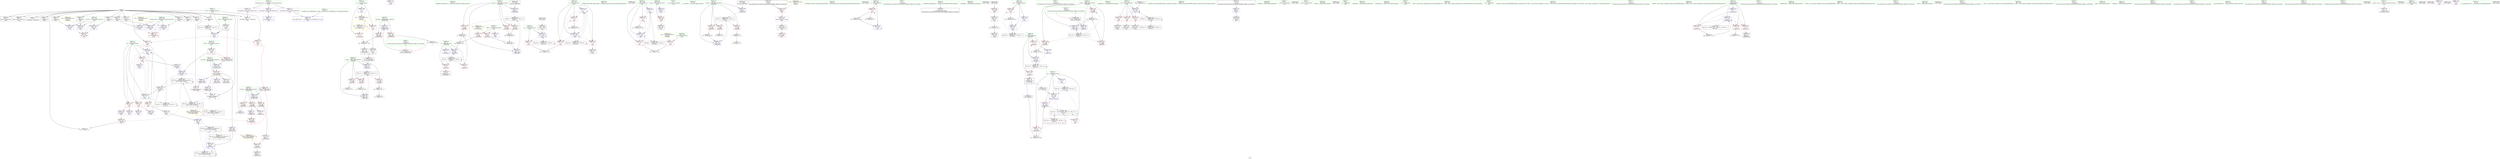 digraph "SVFG" {
	label="SVFG";

	Node0x563838a73880 [shape=record,color=grey,label="{NodeID: 0\nNullPtr}"];
	Node0x563838a73880 -> Node0x563838aa4780[style=solid];
	Node0x563838a73880 -> Node0x563838aa4880[style=solid];
	Node0x563838a73880 -> Node0x563838aa4950[style=solid];
	Node0x563838a73880 -> Node0x563838aa4a20[style=solid];
	Node0x563838a73880 -> Node0x563838aa4af0[style=solid];
	Node0x563838a73880 -> Node0x563838aa4bc0[style=solid];
	Node0x563838a73880 -> Node0x563838aa4c90[style=solid];
	Node0x563838a73880 -> Node0x563838aa4d60[style=solid];
	Node0x563838a73880 -> Node0x563838aa4e30[style=solid];
	Node0x563838a73880 -> Node0x563838aa4f00[style=solid];
	Node0x563838a73880 -> Node0x563838aa4fd0[style=solid];
	Node0x563838a73880 -> Node0x563838aa50a0[style=solid];
	Node0x563838a73880 -> Node0x563838aa5980[style=solid];
	Node0x563838a73880 -> Node0x563838aa5e80[style=solid];
	Node0x563838a73880 -> Node0x563838aaeed0[style=solid];
	Node0x563838a73880 -> Node0x563838aaefa0[style=solid];
	Node0x563838a73880 -> Node0x563838ab6500[style=solid];
	Node0x563838a73880 -> Node0x563838ab6980[style=solid];
	Node0x563838aa5b80 [shape=record,color=blue,label="{NodeID: 194\n17\<--18\nn\<--\nGlob }"];
	Node0x563838aa5b80 -> Node0x563838ad9750[style=dashed];
	Node0x563838aa2b00 [shape=record,color=purple,label="{NodeID: 111\n382\<--28\n\<--.str.2\nmain\n}"];
	Node0x563838aa0e90 [shape=record,color=green,label="{NodeID: 28\n39\<--40\n_ZNSt8ios_base4InitC1Ev\<--_ZNSt8ios_base4InitC1Ev_field_insensitive\n}"];
	Node0x563838aad070 [shape=record,color=black,label="{NodeID: 388\nMR_4V_3 = PHI(MR_4V_4, MR_4V_2, )\npts\{63 \}\n}"];
	Node0x563838aad070 -> Node0x563838aa8e90[style=dashed];
	Node0x563838aad070 -> Node0x563838aa8f60[style=dashed];
	Node0x563838aad070 -> Node0x563838aa9030[style=dashed];
	Node0x563838aad070 -> Node0x563838aa62c0[style=dashed];
	Node0x563838aae1d0 [shape=record,color=blue,label="{NodeID: 222\n211\<--287\nm\<--conv14\nmain\n}"];
	Node0x563838aae1d0 -> Node0x563838aaaa30[style=dashed];
	Node0x563838aae1d0 -> Node0x563838aae1d0[style=dashed];
	Node0x563838aae1d0 -> Node0x563838aca4b0[style=dashed];
	Node0x563838aa8cf0 [shape=record,color=red,label="{NodeID: 139\n268\<--17\n\<--n\nmain\n}"];
	Node0x563838aa8cf0 -> Node0x563838aa2070[style=solid];
	Node0x563838aa3570 [shape=record,color=green,label="{NodeID: 56\n222\<--223\n_ZNSt8ios_base15sync_with_stdioEb\<--_ZNSt8ios_base15sync_with_stdioEb_field_insensitive\n}"];
	Node0x563838af6a60 [shape=record,color=black,label="{NodeID: 499\n251 = PHI()\n}"];
	Node0x563838ad9c90 [shape=record,color=yellow,style=double,label="{NodeID: 416\n46V_1 = ENCHI(MR_46V_0)\npts\{206 \}\nFun[main]}"];
	Node0x563838ad9c90 -> Node0x563838aaa7c0[style=dashed];
	Node0x563838ab5f00 [shape=record,color=grey,label="{NodeID: 333\n295 = cmp(293, 294, )\n}"];
	Node0x563838aaa3b0 [shape=record,color=red,label="{NodeID: 167\n385\<--195\n\<--retval\nmain\n}"];
	Node0x563838aaa3b0 -> Node0x563838aa27c0[style=solid];
	Node0x563838aa4f00 [shape=record,color=black,label="{NodeID: 84\n346\<--3\n\<--dummyVal\nmain\n}"];
	Node0x563838aa4f00 -> Node0x563838aae9f0[style=solid];
	Node0x563838a9ff20 [shape=record,color=green,label="{NodeID: 1\n7\<--1\n__dso_handle\<--dummyObj\nGlob }"];
	Node0x563838aa5c80 [shape=record,color=blue,label="{NodeID: 195\n449\<--31\nllvm.global_ctors_0\<--\nGlob }"];
	Node0x563838aa2bd0 [shape=record,color=purple,label="{NodeID: 112\n449\<--30\nllvm.global_ctors_0\<--llvm.global_ctors\nGlob }"];
	Node0x563838aa2bd0 -> Node0x563838aa5c80[style=solid];
	Node0x563838aa0f60 [shape=record,color=green,label="{NodeID: 29\n45\<--46\n__cxa_atexit\<--__cxa_atexit_field_insensitive\n}"];
	Node0x563838aad570 [shape=record,color=black,label="{NodeID: 389\nMR_6V_3 = PHI(MR_6V_4, MR_6V_2, )\npts\{65 \}\n}"];
	Node0x563838aad570 -> Node0x563838aa9100[style=dashed];
	Node0x563838aad570 -> Node0x563838aa91d0[style=dashed];
	Node0x563838aad570 -> Node0x563838aa92a0[style=dashed];
	Node0x563838aad570 -> Node0x563838aa6390[style=dashed];
	Node0x563838aae2a0 [shape=record,color=blue,label="{NodeID: 223\n213\<--289\nitr\<--\nmain\n}"];
	Node0x563838aae2a0 -> Node0x563838aaab00[style=dashed];
	Node0x563838aae2a0 -> Node0x563838aaabd0[style=dashed];
	Node0x563838aae2a0 -> Node0x563838aaaca0[style=dashed];
	Node0x563838aae2a0 -> Node0x563838aaad70[style=dashed];
	Node0x563838aae2a0 -> Node0x563838aae2a0[style=dashed];
	Node0x563838aae2a0 -> Node0x563838aaeac0[style=dashed];
	Node0x563838aae2a0 -> Node0x563838aca9b0[style=dashed];
	Node0x563838aa8dc0 [shape=record,color=red,label="{NodeID: 140\n224\<--22\nvtable\<--\nmain\n}"];
	Node0x563838aa8dc0 -> Node0x563838aa7be0[style=solid];
	Node0x563838aa3640 [shape=record,color=green,label="{NodeID: 57\n231\<--232\n_ZNSt9basic_iosIcSt11char_traitsIcEE3tieEPSo\<--_ZNSt9basic_iosIcSt11char_traitsIcEE3tieEPSo_field_insensitive\n}"];
	Node0x563838af6b30 [shape=record,color=black,label="{NodeID: 500\n255 = PHI()\n}"];
	Node0x563838ab6080 [shape=record,color=grey,label="{NodeID: 334\n276 = cmp(274, 275, )\n}"];
	Node0x563838aaa480 [shape=record,color=red,label="{NodeID: 168\n238\<--197\n\<--t\nmain\n}"];
	Node0x563838aaa480 -> Node0x563838ab5300[style=solid];
	Node0x563838aaa480 -> Node0x563838ab6380[style=solid];
	Node0x563838aa4fd0 [shape=record,color=black,label="{NodeID: 85\n389\<--3\nlpad.val\<--dummyVal\nmain\n}"];
	Node0x563838a8c190 [shape=record,color=green,label="{NodeID: 2\n9\<--1\n\<--dummyObj\nCan only get source location for instruction, argument, global var or function.}"];
	Node0x563838ac8bb0 [shape=record,color=black,label="{NodeID: 362\nMR_32V_2 = PHI(MR_32V_3, MR_32V_1, )\npts\{13 \}\n}"];
	Node0x563838ac8bb0 -> Node0x563838aadf60[style=dashed];
	Node0x563838aa5d80 [shape=record,color=blue,label="{NodeID: 196\n450\<--32\nllvm.global_ctors_1\<--_GLOBAL__sub_I_MathManiac_0_0.cpp\nGlob }"];
	Node0x563838aa2cd0 [shape=record,color=purple,label="{NodeID: 113\n450\<--30\nllvm.global_ctors_1\<--llvm.global_ctors\nGlob }"];
	Node0x563838aa2cd0 -> Node0x563838aa5d80[style=solid];
	Node0x563838aa1030 [shape=record,color=green,label="{NodeID: 30\n44\<--50\n_ZNSt8ios_base4InitD1Ev\<--_ZNSt8ios_base4InitD1Ev_field_insensitive\n}"];
	Node0x563838aa1030 -> Node0x563838aa5370[style=solid];
	Node0x563838aad660 [shape=record,color=black,label="{NodeID: 390\nMR_8V_3 = PHI(MR_8V_5, MR_8V_2, )\npts\{67 \}\n}"];
	Node0x563838aad660 -> Node0x563838aa9370[style=dashed];
	Node0x563838aad660 -> Node0x563838aa9440[style=dashed];
	Node0x563838aad660 -> Node0x563838aa61f0[style=dashed];
	Node0x563838aad660 -> Node0x563838aad660[style=dashed];
	Node0x563838aae370 [shape=record,color=blue,label="{NodeID: 224\n215\<--18\nj\<--\nmain\n}"];
	Node0x563838aae370 -> Node0x563838aaae40[style=dashed];
	Node0x563838aae370 -> Node0x563838aaaf10[style=dashed];
	Node0x563838aae370 -> Node0x563838aaafe0[style=dashed];
	Node0x563838aae370 -> Node0x563838aae370[style=dashed];
	Node0x563838aae370 -> Node0x563838aaeb90[style=dashed];
	Node0x563838aae370 -> Node0x563838acaeb0[style=dashed];
	Node0x563838aa8e90 [shape=record,color=red,label="{NodeID: 141\n81\<--62\n\<--x.addr\n_Z4powMxx\n}"];
	Node0x563838aa8e90 -> Node0x563838ab5900[style=solid];
	Node0x563838aa3710 [shape=record,color=green,label="{NodeID: 58\n234\<--235\n_ZNSirsERi\<--_ZNSirsERi_field_insensitive\n}"];
	Node0x563838af6c00 [shape=record,color=black,label="{NodeID: 501\n281 = PHI()\n}"];
	Node0x563838ab6200 [shape=record,color=grey,label="{NodeID: 335\n304 = cmp(303, 305, )\n}"];
	Node0x563838ab6200 -> Node0x563838aa23b0[style=solid];
	Node0x563838aaa550 [shape=record,color=red,label="{NodeID: 169\n248\<--199\n\<--cas\nmain\n}"];
	Node0x563838aaa550 -> Node0x563838ab5780[style=solid];
	Node0x563838aa50a0 [shape=record,color=black,label="{NodeID: 86\n390\<--3\nlpad.val40\<--dummyVal\nmain\n}"];
	Node0x563838a73910 [shape=record,color=green,label="{NodeID: 3\n15\<--1\n\<--dummyObj\nCan only get source location for instruction, argument, global var or function.}"];
	Node0x563838ac90b0 [shape=record,color=black,label="{NodeID: 363\nMR_16V_2 = PHI(MR_16V_4, MR_16V_1, )\npts\{16 \}\n}"];
	Node0x563838ac90b0 -> Node0x563838aae030[style=dashed];
	Node0x563838aa5e80 [shape=record,color=blue, style = dotted,label="{NodeID: 197\n451\<--3\nllvm.global_ctors_2\<--dummyVal\nGlob }"];
	Node0x563838aa2dd0 [shape=record,color=purple,label="{NodeID: 114\n451\<--30\nllvm.global_ctors_2\<--llvm.global_ctors\nGlob }"];
	Node0x563838aa2dd0 -> Node0x563838aa5e80[style=solid];
	Node0x563838aa1100 [shape=record,color=green,label="{NodeID: 31\n57\<--58\n_Z4powMxx\<--_Z4powMxx_field_insensitive\n}"];
	Node0x563838aae440 [shape=record,color=blue,label="{NodeID: 225\n217\<--307\nbit\<--cond\nmain\n}"];
	Node0x563838aae440 -> Node0x563838aab0b0[style=dashed];
	Node0x563838aae440 -> Node0x563838aab180[style=dashed];
	Node0x563838aae440 -> Node0x563838aab250[style=dashed];
	Node0x563838aae440 -> Node0x563838aae440[style=dashed];
	Node0x563838aae440 -> Node0x563838aac110[style=dashed];
	Node0x563838aa8f60 [shape=record,color=red,label="{NodeID: 142\n88\<--62\n\<--x.addr\n_Z4powMxx\n}"];
	Node0x563838aa8f60 -> Node0x563838ab4580[style=solid];
	Node0x563838aa3810 [shape=record,color=green,label="{NodeID: 59\n246\<--247\n_ZStlsISt11char_traitsIcEERSt13basic_ostreamIcT_ES5_PKc\<--_ZStlsISt11char_traitsIcEERSt13basic_ostreamIcT_ES5_PKc_field_insensitive\n}"];
	Node0x563838af6cd0 [shape=record,color=black,label="{NodeID: 502\n284 = PHI()\n}"];
	Node0x563838af6cd0 -> Node0x563838aa2140[style=solid];
	Node0x563838ab6380 [shape=record,color=grey,label="{NodeID: 336\n242 = cmp(238, 18, )\n}"];
	Node0x563838aaa620 [shape=record,color=red,label="{NodeID: 170\n387\<--201\nexn\<--exn.slot\nmain\n}"];
	Node0x563838aa5170 [shape=record,color=black,label="{NodeID: 87\n21\<--20\n\<--_ZSt3cin\nCan only get source location for instruction, argument, global var or function.}"];
	Node0x563838aa5170 -> Node0x563838aa8670[style=solid];
	Node0x563838a8b740 [shape=record,color=green,label="{NodeID: 4\n18\<--1\n\<--dummyObj\nCan only get source location for instruction, argument, global var or function.|{<s0>26}}"];
	Node0x563838a8b740:s0 -> Node0x563838af73d0[style=solid,color=red];
	Node0x563838aa5f80 [shape=record,color=blue,label="{NodeID: 198\n62\<--60\nx.addr\<--x\n_Z4powMxx\n}"];
	Node0x563838aa5f80 -> Node0x563838aad070[style=dashed];
	Node0x563838aa7970 [shape=record,color=purple,label="{NodeID: 115\n157\<--156\nispre\<--\n_Z3dfsP4Triei\n}"];
	Node0x563838aa7970 -> Node0x563838aaa210[style=solid];
	Node0x563838aa11d0 [shape=record,color=green,label="{NodeID: 32\n62\<--63\nx.addr\<--x.addr_field_insensitive\n_Z4powMxx\n}"];
	Node0x563838aa11d0 -> Node0x563838aa8e90[style=solid];
	Node0x563838aa11d0 -> Node0x563838aa8f60[style=solid];
	Node0x563838aa11d0 -> Node0x563838aa9030[style=solid];
	Node0x563838aa11d0 -> Node0x563838aa5f80[style=solid];
	Node0x563838aa11d0 -> Node0x563838aa62c0[style=solid];
	Node0x563838aae510 [shape=record,color=blue,label="{NodeID: 226\n325\<--319\narrayidx30\<--\nmain\n}"];
	Node0x563838aae510 -> Node0x563838aab590[style=dashed];
	Node0x563838aae510 -> Node0x563838ace640[style=dashed];
	Node0x563838aa9030 [shape=record,color=red,label="{NodeID: 143\n89\<--62\n\<--x.addr\n_Z4powMxx\n}"];
	Node0x563838aa9030 -> Node0x563838ab4580[style=solid];
	Node0x563838aa3910 [shape=record,color=green,label="{NodeID: 60\n252\<--253\n_ZNSolsEi\<--_ZNSolsEi_field_insensitive\n}"];
	Node0x563838af6e30 [shape=record,color=black,label="{NodeID: 503\n299 = PHI()\n}"];
	Node0x563838af6e30 -> Node0x563838aab3f0[style=solid];
	Node0x563838ab6500 [shape=record,color=grey,label="{NodeID: 337\n315 = cmp(314, 3, )\n}"];
	Node0x563838aaa6f0 [shape=record,color=red,label="{NodeID: 171\n388\<--203\nsel\<--ehselector.slot\nmain\n}"];
	Node0x563838aa5270 [shape=record,color=black,label="{NodeID: 88\n22\<--20\n\<--_ZSt3cin\nCan only get source location for instruction, argument, global var or function.}"];
	Node0x563838aa5270 -> Node0x563838aa8dc0[style=solid];
	Node0x563838a8b860 [shape=record,color=green,label="{NodeID: 5\n20\<--1\n_ZSt3cin\<--dummyObj\nGlob }"];
	Node0x563838ac9ab0 [shape=record,color=black,label="{NodeID: 365\nMR_40V_3 = PHI(MR_40V_4, MR_40V_2, )\npts\{200 \}\n}"];
	Node0x563838ac9ab0 -> Node0x563838aaa550[style=dashed];
	Node0x563838ac9ab0 -> Node0x563838aade90[style=dashed];
	Node0x563838aa6050 [shape=record,color=blue,label="{NodeID: 199\n64\<--61\nn.addr\<--n\n_Z4powMxx\n}"];
	Node0x563838aa6050 -> Node0x563838aad570[style=dashed];
	Node0x563838aa7a40 [shape=record,color=purple,label="{NodeID: 116\n177\<--176\nchd\<--\n_Z3dfsP4Triei\n}"];
	Node0x563838aa12a0 [shape=record,color=green,label="{NodeID: 33\n64\<--65\nn.addr\<--n.addr_field_insensitive\n_Z4powMxx\n}"];
	Node0x563838aa12a0 -> Node0x563838aa9100[style=solid];
	Node0x563838aa12a0 -> Node0x563838aa91d0[style=solid];
	Node0x563838aa12a0 -> Node0x563838aa92a0[style=solid];
	Node0x563838aa12a0 -> Node0x563838aa6050[style=solid];
	Node0x563838aa12a0 -> Node0x563838aa6390[style=solid];
	Node0x563838aae5e0 [shape=record,color=blue,label="{NodeID: 227\n201\<--329\nexn.slot\<--\nmain\n}"];
	Node0x563838aae5e0 -> Node0x563838aaa620[style=dashed];
	Node0x563838aa9100 [shape=record,color=red,label="{NodeID: 144\n73\<--64\n\<--n.addr\n_Z4powMxx\n}"];
	Node0x563838aa9100 -> Node0x563838ab5d80[style=solid];
	Node0x563838aa3a10 [shape=record,color=green,label="{NodeID: 61\n256\<--257\ncall6\<--call6_field_insensitive\nmain\n}"];
	Node0x563838aa3a10 -> Node0x563838aa1fa0[style=solid];
	Node0x563838af6f30 [shape=record,color=black,label="{NodeID: 504\n379 = PHI()\n}"];
	Node0x563838ab6680 [shape=record,color=grey,label="{NodeID: 338\n121 = cmp(120, 15, )\n}"];
	Node0x563838aaa7c0 [shape=record,color=red,label="{NodeID: 172\n275\<--205\n\<--p\nmain\n}"];
	Node0x563838aaa7c0 -> Node0x563838ab6080[style=solid];
	Node0x563838aa5370 [shape=record,color=black,label="{NodeID: 89\n43\<--44\n\<--_ZNSt8ios_base4InitD1Ev\nCan only get source location for instruction, argument, global var or function.}"];
	Node0x563838a73720 [shape=record,color=green,label="{NodeID: 6\n23\<--1\n_ZSt4cout\<--dummyObj\nGlob }"];
	Node0x563838ac9fb0 [shape=record,color=black,label="{NodeID: 366\nMR_48V_2 = PHI(MR_48V_4, MR_48V_1, )\npts\{208 \}\n}"];
	Node0x563838ac9fb0 -> Node0x563838aae100[style=dashed];
	Node0x563838aa6120 [shape=record,color=blue,label="{NodeID: 200\n66\<--71\ny\<--\n_Z4powMxx\n}"];
	Node0x563838aa6120 -> Node0x563838aad660[style=dashed];
	Node0x563838aa7b10 [shape=record,color=purple,label="{NodeID: 117\n180\<--176\narrayidx\<--\n_Z3dfsP4Triei\n}"];
	Node0x563838aa7b10 -> Node0x563838aaa2e0[style=solid];
	Node0x563838aa1370 [shape=record,color=green,label="{NodeID: 34\n66\<--67\ny\<--y_field_insensitive\n_Z4powMxx\n}"];
	Node0x563838aa1370 -> Node0x563838aa9370[style=solid];
	Node0x563838aa1370 -> Node0x563838aa9440[style=solid];
	Node0x563838aa1370 -> Node0x563838aa6120[style=solid];
	Node0x563838aa1370 -> Node0x563838aa61f0[style=solid];
	Node0x563838aae6b0 [shape=record,color=blue,label="{NodeID: 228\n203\<--331\nehselector.slot\<--\nmain\n}"];
	Node0x563838aae6b0 -> Node0x563838aaa6f0[style=dashed];
	Node0x563838aa91d0 [shape=record,color=red,label="{NodeID: 145\n76\<--64\n\<--n.addr\n_Z4powMxx\n}"];
	Node0x563838aa91d0 -> Node0x563838ab4400[style=solid];
	Node0x563838aa3ae0 [shape=record,color=green,label="{NodeID: 62\n259\<--260\n_Znwm\<--_Znwm_field_insensitive\n}"];
	Node0x563838af7030 [shape=record,color=black,label="{NodeID: 505\n383 = PHI()\n}"];
	Node0x563838ab6800 [shape=record,color=grey,label="{NodeID: 339\n117 = cmp(116, 15, )\n}"];
	Node0x563838aaa890 [shape=record,color=red,label="{NodeID: 173\n274\<--207\n\<--i\nmain\n}"];
	Node0x563838aaa890 -> Node0x563838ab6080[style=solid];
	Node0x563838aa5470 [shape=record,color=black,label="{NodeID: 90\n59\<--99\n_Z4powMxx_ret\<--\n_Z4powMxx\n}"];
	Node0x563838a737b0 [shape=record,color=green,label="{NodeID: 7\n24\<--1\n.str\<--dummyObj\nGlob }"];
	Node0x563838aca4b0 [shape=record,color=black,label="{NodeID: 367\nMR_50V_2 = PHI(MR_50V_3, MR_50V_1, )\npts\{212 \}\n}"];
	Node0x563838aca4b0 -> Node0x563838aae1d0[style=dashed];
	Node0x563838aca4b0 -> Node0x563838aca4b0[style=dashed];
	Node0x563838aa61f0 [shape=record,color=blue,label="{NodeID: 201\n66\<--84\ny\<--rem\n_Z4powMxx\n}"];
	Node0x563838aa61f0 -> Node0x563838aad660[style=dashed];
	Node0x563838aa7be0 [shape=record,color=purple,label="{NodeID: 118\n225\<--224\nvbase.offset.ptr\<--vtable\nmain\n}"];
	Node0x563838aa7be0 -> Node0x563838aa5880[style=solid];
	Node0x563838aa1440 [shape=record,color=green,label="{NodeID: 35\n101\<--102\n_Z4powXxx\<--_Z4powXxx_field_insensitive\n}"];
	Node0x5638386d51e0 [shape=record,color=black,label="{NodeID: 312\n307 = PHI(184, 18, )\n}"];
	Node0x5638386d51e0 -> Node0x563838aae440[style=solid];
	Node0x563838aae780 [shape=record,color=blue,label="{NodeID: 229\n201\<--338\nexn.slot\<--\nmain\n}"];
	Node0x563838aae780 -> Node0x563838aaa620[style=dashed];
	Node0x563838aa92a0 [shape=record,color=red,label="{NodeID: 146\n94\<--64\n\<--n.addr\n_Z4powMxx\n}"];
	Node0x563838aa92a0 -> Node0x563838ab4d00[style=solid];
	Node0x563838aa3be0 [shape=record,color=green,label="{NodeID: 63\n263\<--264\n_ZN4TrieC2Ev\<--_ZN4TrieC2Ev_field_insensitive\n}"];
	Node0x563838af7100 [shape=record,color=black,label="{NodeID: 506\n142 = PHI(181, 376, )\n0th arg _Z3dfsP4Triei }"];
	Node0x563838af7100 -> Node0x563838aad810[style=solid];
	Node0x563838ab6980 [shape=record,color=grey,label="{NodeID: 340\n153 = cmp(152, 3, )\n}"];
	Node0x563838aaa960 [shape=record,color=red,label="{NodeID: 174\n370\<--207\n\<--i\nmain\n}"];
	Node0x563838aaa960 -> Node0x563838ab5a80[style=solid];
	Node0x563838aa5540 [shape=record,color=black,label="{NodeID: 91\n103\<--137\n_Z4powXxx_ret\<--\n_Z4powXxx\n|{<s0>3|<s1>15}}"];
	Node0x563838aa5540:s0 -> Node0x563838af62f0[style=solid,color=blue];
	Node0x563838aa5540:s1 -> Node0x563838af67c0[style=solid,color=blue];
	Node0x563838aa0050 [shape=record,color=green,label="{NodeID: 8\n26\<--1\n.str.1\<--dummyObj\nGlob }"];
	Node0x563838aca9b0 [shape=record,color=black,label="{NodeID: 368\nMR_52V_2 = PHI(MR_52V_3, MR_52V_1, )\npts\{214 \}\n}"];
	Node0x563838aca9b0 -> Node0x563838aae2a0[style=dashed];
	Node0x563838aca9b0 -> Node0x563838aca9b0[style=dashed];
	Node0x563838aa62c0 [shape=record,color=blue,label="{NodeID: 202\n62\<--92\nx.addr\<--rem2\n_Z4powMxx\n}"];
	Node0x563838aa62c0 -> Node0x563838aad070[style=dashed];
	Node0x563838aa7cb0 [shape=record,color=purple,label="{NodeID: 119\n310\<--309\nchd\<--\nmain\n}"];
	Node0x563838aa1510 [shape=record,color=green,label="{NodeID: 36\n106\<--107\nx.addr\<--x.addr_field_insensitive\n_Z4powXxx\n}"];
	Node0x563838aa1510 -> Node0x563838aa9510[style=solid];
	Node0x563838aa1510 -> Node0x563838aa95e0[style=solid];
	Node0x563838aa1510 -> Node0x563838aa96b0[style=solid];
	Node0x563838aa1510 -> Node0x563838aa6460[style=solid];
	Node0x563838aa1510 -> Node0x563838aa67a0[style=solid];
	Node0x563838ab4100 [shape=record,color=grey,label="{NodeID: 313\n163 = Binary(161, 162, )\n}"];
	Node0x563838ab4100 -> Node0x563838aa56e0[style=solid];
	Node0x563838aae850 [shape=record,color=blue,label="{NodeID: 230\n203\<--340\nehselector.slot\<--\nmain\n}"];
	Node0x563838aae850 -> Node0x563838aaa6f0[style=dashed];
	Node0x563838aa9370 [shape=record,color=red,label="{NodeID: 147\n80\<--66\n\<--y\n_Z4powMxx\n}"];
	Node0x563838aa9370 -> Node0x563838ab5900[style=solid];
	Node0x563838aa3ce0 [shape=record,color=green,label="{NodeID: 64\n279\<--280\n_ZNSt7__cxx1112basic_stringIcSt11char_traitsIcESaIcEEC1Ev\<--_ZNSt7__cxx1112basic_stringIcSt11char_traitsIcESaIcEEC1Ev_field_insensitive\n}"];
	Node0x563838af73d0 [shape=record,color=black,label="{NodeID: 507\n143 = PHI(183, 18, )\n1st arg _Z3dfsP4Triei }"];
	Node0x563838af73d0 -> Node0x563838aad8e0[style=solid];
	Node0x563838ab6b00 [shape=record,color=grey,label="{NodeID: 341\n78 = cmp(77, 15, )\n}"];
	Node0x563838aaaa30 [shape=record,color=red,label="{NodeID: 175\n294\<--211\n\<--m\nmain\n}"];
	Node0x563838aaaa30 -> Node0x563838ab5f00[style=solid];
	Node0x563838aa5610 [shape=record,color=black,label="{NodeID: 92\n159\<--158\ntobool\<--\n_Z3dfsP4Triei\n}"];
	Node0x563838aa00e0 [shape=record,color=green,label="{NodeID: 9\n28\<--1\n.str.2\<--dummyObj\nGlob }"];
	Node0x563838acaeb0 [shape=record,color=black,label="{NodeID: 369\nMR_54V_2 = PHI(MR_54V_3, MR_54V_1, )\npts\{216 \}\n}"];
	Node0x563838acaeb0 -> Node0x563838aae370[style=dashed];
	Node0x563838acaeb0 -> Node0x563838acaeb0[style=dashed];
	Node0x563838aa6390 [shape=record,color=blue,label="{NodeID: 203\n64\<--95\nn.addr\<--div\n_Z4powMxx\n}"];
	Node0x563838aa6390 -> Node0x563838aad570[style=dashed];
	Node0x563838aa7d80 [shape=record,color=purple,label="{NodeID: 120\n313\<--309\narrayidx\<--\nmain\n}"];
	Node0x563838aa7d80 -> Node0x563838aab4c0[style=solid];
	Node0x563838aa15e0 [shape=record,color=green,label="{NodeID: 37\n108\<--109\nn.addr\<--n.addr_field_insensitive\n_Z4powXxx\n}"];
	Node0x563838aa15e0 -> Node0x563838aa9780[style=solid];
	Node0x563838aa15e0 -> Node0x563838aa9850[style=solid];
	Node0x563838aa15e0 -> Node0x563838aa9920[style=solid];
	Node0x563838aa15e0 -> Node0x563838aa6530[style=solid];
	Node0x563838aa15e0 -> Node0x563838aa6870[style=solid];
	Node0x563838ab4280 [shape=record,color=grey,label="{NodeID: 314\n167 = Binary(166, 165, )\n}"];
	Node0x563838ab4280 -> Node0x563838aad9b0[style=solid];
	Node0x563838aae920 [shape=record,color=blue,label="{NodeID: 231\n201\<--344\nexn.slot\<--\nmain\n}"];
	Node0x563838aae920 -> Node0x563838aaa620[style=dashed];
	Node0x563838aa9440 [shape=record,color=red,label="{NodeID: 148\n99\<--66\n\<--y\n_Z4powMxx\n}"];
	Node0x563838aa9440 -> Node0x563838aa5470[style=solid];
	Node0x563838aa3de0 [shape=record,color=green,label="{NodeID: 65\n282\<--283\n_ZStrsIcSt11char_traitsIcESaIcEERSt13basic_istreamIT_T0_ES7_RNSt7__cxx1112basic_stringIS4_S5_T1_EE\<--_ZStrsIcSt11char_traitsIcESaIcEERSt13basic_istreamIT_T0_ES7_RNSt7__cxx1112basic_stringIS4_S5_T1_EE_field_insensitive\n}"];
	Node0x563838af7550 [shape=record,color=black,label="{NodeID: 508\n104 = PHI(96, 96, )\n0th arg _Z4powXxx }"];
	Node0x563838af7550 -> Node0x563838aa6460[style=solid];
	Node0x563838ada500 [shape=record,color=yellow,style=double,label="{NodeID: 425\n18V_1 = ENCHI(MR_18V_0)\npts\{19 \}\nFun[_Z3dfsP4Triei]|{|<s1>4}}"];
	Node0x563838ada500 -> Node0x563838aa8c20[style=dashed];
	Node0x563838ada500:s1 -> Node0x563838ada500[style=dashed,color=red];
	Node0x563838aaab00 [shape=record,color=red,label="{NodeID: 176\n309\<--213\n\<--itr\nmain\n}"];
	Node0x563838aaab00 -> Node0x563838aa7cb0[style=solid];
	Node0x563838aaab00 -> Node0x563838aa7d80[style=solid];
	Node0x563838aa56e0 [shape=record,color=black,label="{NodeID: 93\n164\<--163\nconv\<--sub\n_Z3dfsP4Triei\n|{<s0>3}}"];
	Node0x563838aa56e0:s0 -> Node0x563838af76d0[style=solid,color=red];
	Node0x563838aa0170 [shape=record,color=green,label="{NodeID: 10\n31\<--1\n\<--dummyObj\nCan only get source location for instruction, argument, global var or function.}"];
	Node0x563838acb3b0 [shape=record,color=black,label="{NodeID: 370\nMR_56V_2 = PHI(MR_56V_3, MR_56V_1, )\npts\{218 \}\n}"];
	Node0x563838acb3b0 -> Node0x563838aac110[style=dashed];
	Node0x563838aa6460 [shape=record,color=blue,label="{NodeID: 204\n106\<--104\nx.addr\<--x\n_Z4powXxx\n}"];
	Node0x563838aa6460 -> Node0x563838accd10[style=dashed];
	Node0x563838aa7e50 [shape=record,color=purple,label="{NodeID: 121\n322\<--321\nchd28\<--\nmain\n}"];
	Node0x563838aa16b0 [shape=record,color=green,label="{NodeID: 38\n110\<--111\ny\<--y_field_insensitive\n_Z4powXxx\n}"];
	Node0x563838aa16b0 -> Node0x563838aa99f0[style=solid];
	Node0x563838aa16b0 -> Node0x563838aa9ac0[style=solid];
	Node0x563838aa16b0 -> Node0x563838aa6600[style=solid];
	Node0x563838aa16b0 -> Node0x563838aa66d0[style=solid];
	Node0x563838ab4400 [shape=record,color=grey,label="{NodeID: 315\n77 = Binary(76, 71, )\n}"];
	Node0x563838ab4400 -> Node0x563838ab6b00[style=solid];
	Node0x563838aae9f0 [shape=record,color=blue,label="{NodeID: 232\n203\<--346\nehselector.slot\<--\nmain\n}"];
	Node0x563838aae9f0 -> Node0x563838aaa6f0[style=dashed];
	Node0x563838aa9510 [shape=record,color=red,label="{NodeID: 149\n123\<--106\n\<--x.addr\n_Z4powXxx\n}"];
	Node0x563838aa9510 -> Node0x563838ab5480[style=solid];
	Node0x563838aa3ee0 [shape=record,color=green,label="{NodeID: 66\n285\<--286\n_ZNKSt7__cxx1112basic_stringIcSt11char_traitsIcESaIcEE4sizeEv\<--_ZNKSt7__cxx1112basic_stringIcSt11char_traitsIcESaIcEE4sizeEv_field_insensitive\n}"];
	Node0x563838af76d0 [shape=record,color=black,label="{NodeID: 509\n105 = PHI(164, 269, )\n1st arg _Z4powXxx }"];
	Node0x563838af76d0 -> Node0x563838aa6530[style=solid];
	Node0x563838aaabd0 [shape=record,color=red,label="{NodeID: 177\n321\<--213\n\<--itr\nmain\n}"];
	Node0x563838aaabd0 -> Node0x563838aa7e50[style=solid];
	Node0x563838aaabd0 -> Node0x563838aa7f20[style=solid];
	Node0x563838aa57b0 [shape=record,color=black,label="{NodeID: 94\n179\<--178\nidxprom\<--\n_Z3dfsP4Triei\n}"];
	Node0x563838aa0200 [shape=record,color=green,label="{NodeID: 11\n71\<--1\n\<--dummyObj\nCan only get source location for instruction, argument, global var or function.}"];
	Node0x563838acb8b0 [shape=record,color=black,label="{NodeID: 371\nMR_26V_2 = PHI(MR_26V_4, MR_26V_1, )\npts\{2570000 3180000 \}\n|{<s0>12}}"];
	Node0x563838acb8b0:s0 -> Node0x563838aaf070[style=dashed,color=red];
	Node0x563838aa6530 [shape=record,color=blue,label="{NodeID: 205\n108\<--105\nn.addr\<--n\n_Z4powXxx\n}"];
	Node0x563838aa6530 -> Node0x563838acc310[style=dashed];
	Node0x563838aa7f20 [shape=record,color=purple,label="{NodeID: 122\n325\<--321\narrayidx30\<--\nmain\n}"];
	Node0x563838aa7f20 -> Node0x563838aae510[style=solid];
	Node0x563838aa1780 [shape=record,color=green,label="{NodeID: 39\n139\<--140\n_Z3dfsP4Triei\<--_Z3dfsP4Triei_field_insensitive\n}"];
	Node0x563838ab4580 [shape=record,color=grey,label="{NodeID: 316\n90 = Binary(88, 89, )\n}"];
	Node0x563838ab4580 -> Node0x563838ab4b80[style=solid];
	Node0x563838aaeac0 [shape=record,color=blue,label="{NodeID: 233\n213\<--355\nitr\<--\nmain\n}"];
	Node0x563838aaeac0 -> Node0x563838aaab00[style=dashed];
	Node0x563838aaeac0 -> Node0x563838aaabd0[style=dashed];
	Node0x563838aaeac0 -> Node0x563838aaaca0[style=dashed];
	Node0x563838aaeac0 -> Node0x563838aaad70[style=dashed];
	Node0x563838aaeac0 -> Node0x563838aae2a0[style=dashed];
	Node0x563838aaeac0 -> Node0x563838aaeac0[style=dashed];
	Node0x563838aaeac0 -> Node0x563838aca9b0[style=dashed];
	Node0x563838aa95e0 [shape=record,color=red,label="{NodeID: 150\n129\<--106\n\<--x.addr\n_Z4powXxx\n}"];
	Node0x563838aa95e0 -> Node0x563838ab4a00[style=solid];
	Node0x563838aa3fe0 [shape=record,color=green,label="{NodeID: 67\n300\<--301\n_ZNSt7__cxx1112basic_stringIcSt11char_traitsIcESaIcEEixEm\<--_ZNSt7__cxx1112basic_stringIcSt11char_traitsIcESaIcEEixEm_field_insensitive\n}"];
	Node0x563838af7850 [shape=record,color=black,label="{NodeID: 510\n60 = PHI()\n0th arg _Z4powMxx }"];
	Node0x563838af7850 -> Node0x563838aa5f80[style=solid];
	Node0x563838aaaca0 [shape=record,color=red,label="{NodeID: 178\n350\<--213\n\<--itr\nmain\n}"];
	Node0x563838aaaca0 -> Node0x563838aa7ff0[style=solid];
	Node0x563838aaaca0 -> Node0x563838aa80c0[style=solid];
	Node0x563838aa5880 [shape=record,color=black,label="{NodeID: 95\n226\<--225\n\<--vbase.offset.ptr\nmain\n}"];
	Node0x563838aa5880 -> Node0x563838aab320[style=solid];
	Node0x563838aa0290 [shape=record,color=green,label="{NodeID: 12\n96\<--1\n\<--dummyObj\nCan only get source location for instruction, argument, global var or function.|{<s0>3|<s1>15}}"];
	Node0x563838aa0290:s0 -> Node0x563838af7550[style=solid,color=red];
	Node0x563838aa0290:s1 -> Node0x563838af7550[style=solid,color=red];
	Node0x563838acbde0 [shape=record,color=black,label="{NodeID: 372\nMR_28V_2 = PHI(MR_28V_4, MR_28V_1, )\npts\{2570001 3180001 \}\n|{<s0>12}}"];
	Node0x563838acbde0:s0 -> Node0x563838aaeed0[style=dashed,color=red];
	Node0x563838aa6600 [shape=record,color=blue,label="{NodeID: 206\n110\<--71\ny\<--\n_Z4powXxx\n}"];
	Node0x563838aa6600 -> Node0x563838acc810[style=dashed];
	Node0x563838aa7ff0 [shape=record,color=purple,label="{NodeID: 123\n351\<--350\nchd31\<--\nmain\n}"];
	Node0x563838aa1850 [shape=record,color=green,label="{NodeID: 40\n144\<--145\nnd.addr\<--nd.addr_field_insensitive\n_Z3dfsP4Triei\n}"];
	Node0x563838aa1850 -> Node0x563838aa9b90[style=solid];
	Node0x563838aa1850 -> Node0x563838aa9c60[style=solid];
	Node0x563838aa1850 -> Node0x563838aa9d30[style=solid];
	Node0x563838aa1850 -> Node0x563838aad810[style=solid];
	Node0x563838ab4700 [shape=record,color=grey,label="{NodeID: 317\n188 = Binary(187, 184, )\n}"];
	Node0x563838ab4700 -> Node0x563838aadb50[style=solid];
	Node0x563838aaeb90 [shape=record,color=blue,label="{NodeID: 234\n215\<--359\nj\<--inc34\nmain\n}"];
	Node0x563838aaeb90 -> Node0x563838aaae40[style=dashed];
	Node0x563838aaeb90 -> Node0x563838aaaf10[style=dashed];
	Node0x563838aaeb90 -> Node0x563838aaafe0[style=dashed];
	Node0x563838aaeb90 -> Node0x563838aae370[style=dashed];
	Node0x563838aaeb90 -> Node0x563838aaeb90[style=dashed];
	Node0x563838aaeb90 -> Node0x563838acaeb0[style=dashed];
	Node0x563838aa96b0 [shape=record,color=red,label="{NodeID: 151\n130\<--106\n\<--x.addr\n_Z4powXxx\n}"];
	Node0x563838aa96b0 -> Node0x563838ab4a00[style=solid];
	Node0x563838aa40e0 [shape=record,color=green,label="{NodeID: 68\n317\<--318\ncall25\<--call25_field_insensitive\nmain\n}"];
	Node0x563838aa40e0 -> Node0x563838aa2550[style=solid];
	Node0x563838af7920 [shape=record,color=black,label="{NodeID: 511\n61 = PHI()\n1st arg _Z4powMxx }"];
	Node0x563838af7920 -> Node0x563838aa6050[style=solid];
	Node0x563838aaad70 [shape=record,color=red,label="{NodeID: 179\n362\<--213\n\<--itr\nmain\n}"];
	Node0x563838aaad70 -> Node0x563838aa8190[style=solid];
	Node0x563838aa1ed0 [shape=record,color=black,label="{NodeID: 96\n229\<--228\n\<--add.ptr\nmain\n}"];
	Node0x563838aa0320 [shape=record,color=green,label="{NodeID: 13\n174\<--1\n\<--dummyObj\nCan only get source location for instruction, argument, global var or function.}"];
	Node0x563838acc310 [shape=record,color=black,label="{NodeID: 373\nMR_12V_3 = PHI(MR_12V_4, MR_12V_2, )\npts\{109 \}\n}"];
	Node0x563838acc310 -> Node0x563838aa9780[style=dashed];
	Node0x563838acc310 -> Node0x563838aa9850[style=dashed];
	Node0x563838acc310 -> Node0x563838aa9920[style=dashed];
	Node0x563838acc310 -> Node0x563838aa6870[style=dashed];
	Node0x563838aa66d0 [shape=record,color=blue,label="{NodeID: 207\n110\<--125\ny\<--mul\n_Z4powXxx\n}"];
	Node0x563838aa66d0 -> Node0x563838acc810[style=dashed];
	Node0x563838aa80c0 [shape=record,color=purple,label="{NodeID: 124\n354\<--350\narrayidx33\<--\nmain\n}"];
	Node0x563838aa80c0 -> Node0x563838aab590[style=solid];
	Node0x563838aa1920 [shape=record,color=green,label="{NodeID: 41\n146\<--147\ndep.addr\<--dep.addr_field_insensitive\n_Z3dfsP4Triei\n}"];
	Node0x563838aa1920 -> Node0x563838aa9e00[style=solid];
	Node0x563838aa1920 -> Node0x563838aa9ed0[style=solid];
	Node0x563838aa1920 -> Node0x563838aad8e0[style=solid];
	Node0x563838ab4880 [shape=record,color=grey,label="{NodeID: 318\n183 = Binary(182, 184, )\n|{<s0>4}}"];
	Node0x563838ab4880:s0 -> Node0x563838af73d0[style=solid,color=red];
	Node0x563838aaec60 [shape=record,color=blue,label="{NodeID: 235\n363\<--365\nispre\<--\nmain\n}"];
	Node0x563838aaec60 -> Node0x563838aac610[style=dashed];
	Node0x563838aa9780 [shape=record,color=red,label="{NodeID: 152\n116\<--108\n\<--n.addr\n_Z4powXxx\n}"];
	Node0x563838aa9780 -> Node0x563838ab6800[style=solid];
	Node0x563838aa41b0 [shape=record,color=green,label="{NodeID: 69\n334\<--335\n_ZdlPv\<--_ZdlPv_field_insensitive\n}"];
	Node0x563838af8170 [shape=record,color=black,label="{NodeID: 512\n220 = PHI()\n}"];
	Node0x563838ada880 [shape=record,color=yellow,style=double,label="{NodeID: 429\n26V_1 = ENCHI(MR_26V_0)\npts\{2570000 3180000 \}\nFun[_Z3dfsP4Triei]|{|<s1>4}}"];
	Node0x563838ada880 -> Node0x563838aaa210[style=dashed];
	Node0x563838ada880:s1 -> Node0x563838ada880[style=dashed,color=red];
	Node0x563838aaae40 [shape=record,color=red,label="{NodeID: 180\n293\<--215\n\<--j\nmain\n}"];
	Node0x563838aaae40 -> Node0x563838ab5f00[style=solid];
	Node0x563838aa1fa0 [shape=record,color=black,label="{NodeID: 97\n261\<--256\n\<--call6\nmain\n|{|<s1>12}}"];
	Node0x563838aa1fa0 -> Node0x563838aadf60[style=solid];
	Node0x563838aa1fa0:s1 -> Node0x563838af4cc0[style=solid,color=red];
	Node0x563838aa03b0 [shape=record,color=green,label="{NodeID: 14\n184\<--1\n\<--dummyObj\nCan only get source location for instruction, argument, global var or function.}"];
	Node0x563838acc810 [shape=record,color=black,label="{NodeID: 374\nMR_14V_3 = PHI(MR_14V_5, MR_14V_2, )\npts\{111 \}\n}"];
	Node0x563838acc810 -> Node0x563838aa99f0[style=dashed];
	Node0x563838acc810 -> Node0x563838aa9ac0[style=dashed];
	Node0x563838acc810 -> Node0x563838aa66d0[style=dashed];
	Node0x563838acc810 -> Node0x563838acc810[style=dashed];
	Node0x563838aa67a0 [shape=record,color=blue,label="{NodeID: 208\n106\<--131\nx.addr\<--mul1\n_Z4powXxx\n}"];
	Node0x563838aa67a0 -> Node0x563838accd10[style=dashed];
	Node0x563838aa8190 [shape=record,color=purple,label="{NodeID: 125\n363\<--362\nispre\<--\nmain\n}"];
	Node0x563838aa8190 -> Node0x563838aaec60[style=solid];
	Node0x563838aa19f0 [shape=record,color=green,label="{NodeID: 42\n148\<--149\ni\<--i_field_insensitive\n_Z3dfsP4Triei\n}"];
	Node0x563838aa19f0 -> Node0x563838aa9fa0[style=solid];
	Node0x563838aa19f0 -> Node0x563838aaa070[style=solid];
	Node0x563838aa19f0 -> Node0x563838aaa140[style=solid];
	Node0x563838aa19f0 -> Node0x563838aada80[style=solid];
	Node0x563838aa19f0 -> Node0x563838aadb50[style=solid];
	Node0x563838ad7d40 [shape=record,color=black,label="{NodeID: 402\nMR_16V_4 = PHI(MR_16V_5, MR_16V_1, )\npts\{16 \}\n|{|<s1>4|<s2>4|<s3>4|<s4>4}}"];
	Node0x563838ad7d40 -> Node0x563838ac7750[style=dashed];
	Node0x563838ad7d40:s1 -> Node0x563838aa8a80[style=dashed,color=red];
	Node0x563838ad7d40:s2 -> Node0x563838aad9b0[style=dashed,color=red];
	Node0x563838ad7d40:s3 -> Node0x563838ac7750[style=dashed,color=red];
	Node0x563838ad7d40:s4 -> Node0x563838ad7d40[style=dashed,color=red];
	Node0x563838ab4a00 [shape=record,color=grey,label="{NodeID: 319\n131 = Binary(129, 130, )\n}"];
	Node0x563838ab4a00 -> Node0x563838aa67a0[style=solid];
	Node0x563838aaed30 [shape=record,color=blue,label="{NodeID: 236\n207\<--371\ni\<--inc36\nmain\n}"];
	Node0x563838aaed30 -> Node0x563838aaa890[style=dashed];
	Node0x563838aaed30 -> Node0x563838aaa960[style=dashed];
	Node0x563838aaed30 -> Node0x563838aaed30[style=dashed];
	Node0x563838aaed30 -> Node0x563838ac9fb0[style=dashed];
	Node0x563838aa9850 [shape=record,color=red,label="{NodeID: 153\n119\<--108\n\<--n.addr\n_Z4powXxx\n}"];
	Node0x563838aa9850 -> Node0x563838ab5600[style=solid];
	Node0x563838aa42b0 [shape=record,color=green,label="{NodeID: 70\n367\<--368\n_ZNSt7__cxx1112basic_stringIcSt11char_traitsIcESaIcEED1Ev\<--_ZNSt7__cxx1112basic_stringIcSt11char_traitsIcESaIcEED1Ev_field_insensitive\n}"];
	Node0x563838ada990 [shape=record,color=yellow,style=double,label="{NodeID: 430\n28V_1 = ENCHI(MR_28V_0)\npts\{2570001 3180001 \}\nFun[_Z3dfsP4Triei]|{|<s1>4}}"];
	Node0x563838ada990 -> Node0x563838aaa2e0[style=dashed];
	Node0x563838ada990:s1 -> Node0x563838ada990[style=dashed,color=red];
	Node0x563838aaaf10 [shape=record,color=red,label="{NodeID: 181\n297\<--215\n\<--j\nmain\n}"];
	Node0x563838aaaf10 -> Node0x563838aa2210[style=solid];
	Node0x563838aa2070 [shape=record,color=black,label="{NodeID: 98\n269\<--268\nconv\<--\nmain\n|{<s0>15}}"];
	Node0x563838aa2070:s0 -> Node0x563838af76d0[style=solid,color=red];
	Node0x563838aa0440 [shape=record,color=green,label="{NodeID: 15\n221\<--1\n\<--dummyObj\nCan only get source location for instruction, argument, global var or function.}"];
	Node0x563838accd10 [shape=record,color=black,label="{NodeID: 375\nMR_10V_3 = PHI(MR_10V_4, MR_10V_2, )\npts\{107 \}\n}"];
	Node0x563838accd10 -> Node0x563838aa9510[style=dashed];
	Node0x563838accd10 -> Node0x563838aa95e0[style=dashed];
	Node0x563838accd10 -> Node0x563838aa96b0[style=dashed];
	Node0x563838accd10 -> Node0x563838aa67a0[style=dashed];
	Node0x563838aa6870 [shape=record,color=blue,label="{NodeID: 209\n108\<--134\nn.addr\<--div\n_Z4powXxx\n}"];
	Node0x563838aa6870 -> Node0x563838acc310[style=dashed];
	Node0x563838aa8260 [shape=record,color=purple,label="{NodeID: 126\n414\<--413\nchd\<--this1\n_ZN4TrieC2Ev\n}"];
	Node0x563838aa1ac0 [shape=record,color=green,label="{NodeID: 43\n192\<--193\nmain\<--main_field_insensitive\n}"];
	Node0x563838ab4b80 [shape=record,color=grey,label="{NodeID: 320\n92 = Binary(90, 91, )\n}"];
	Node0x563838ab4b80 -> Node0x563838aa62c0[style=solid];
	Node0x563838aaee00 [shape=record,color=blue,label="{NodeID: 237\n410\<--409\nthis.addr\<--this\n_ZN4TrieC2Ev\n}"];
	Node0x563838aaee00 -> Node0x563838aab660[style=dashed];
	Node0x563838aa9920 [shape=record,color=red,label="{NodeID: 154\n133\<--108\n\<--n.addr\n_Z4powXxx\n}"];
	Node0x563838aa9920 -> Node0x563838ab4e80[style=solid];
	Node0x563838aa43b0 [shape=record,color=green,label="{NodeID: 71\n380\<--381\n_ZNSolsEx\<--_ZNSolsEx_field_insensitive\n}"];
	Node0x563838aaafe0 [shape=record,color=red,label="{NodeID: 182\n358\<--215\n\<--j\nmain\n}"];
	Node0x563838aaafe0 -> Node0x563838ab5180[style=solid];
	Node0x563838aa2140 [shape=record,color=black,label="{NodeID: 99\n287\<--284\nconv14\<--call13\nmain\n}"];
	Node0x563838aa2140 -> Node0x563838aae1d0[style=solid];
	Node0x563838aa04d0 [shape=record,color=green,label="{NodeID: 16\n240\<--1\n\<--dummyObj\nCan only get source location for instruction, argument, global var or function.}"];
	Node0x563838aad810 [shape=record,color=blue,label="{NodeID: 210\n144\<--142\nnd.addr\<--nd\n_Z3dfsP4Triei\n}"];
	Node0x563838aad810 -> Node0x563838aa9b90[style=dashed];
	Node0x563838aad810 -> Node0x563838aa9c60[style=dashed];
	Node0x563838aad810 -> Node0x563838aa9d30[style=dashed];
	Node0x563838aa8330 [shape=record,color=purple,label="{NodeID: 127\n415\<--413\narrayidx\<--this1\n_ZN4TrieC2Ev\n}"];
	Node0x563838aa8330 -> Node0x563838aaeed0[style=solid];
	Node0x563838aa1b90 [shape=record,color=green,label="{NodeID: 44\n195\<--196\nretval\<--retval_field_insensitive\nmain\n}"];
	Node0x563838aa1b90 -> Node0x563838aaa3b0[style=solid];
	Node0x563838aa1b90 -> Node0x563838aadc20[style=solid];
	Node0x563838ab4d00 [shape=record,color=grey,label="{NodeID: 321\n95 = Binary(94, 96, )\n}"];
	Node0x563838ab4d00 -> Node0x563838aa6390[style=solid];
	Node0x563838aaeed0 [shape=record,color=blue, style = dotted,label="{NodeID: 238\n415\<--3\narrayidx\<--dummyVal\n_ZN4TrieC2Ev\n}"];
	Node0x563838aaeed0 -> Node0x563838aaefa0[style=dashed];
	Node0x563838aa99f0 [shape=record,color=red,label="{NodeID: 155\n124\<--110\n\<--y\n_Z4powXxx\n}"];
	Node0x563838aa99f0 -> Node0x563838ab5480[style=solid];
	Node0x563838aa44b0 [shape=record,color=green,label="{NodeID: 72\n410\<--411\nthis.addr\<--this.addr_field_insensitive\n_ZN4TrieC2Ev\n}"];
	Node0x563838aa44b0 -> Node0x563838aab660[style=solid];
	Node0x563838aa44b0 -> Node0x563838aaee00[style=solid];
	Node0x563838aab0b0 [shape=record,color=red,label="{NodeID: 183\n311\<--217\n\<--bit\nmain\n}"];
	Node0x563838aab0b0 -> Node0x563838aa2480[style=solid];
	Node0x563838aa2210 [shape=record,color=black,label="{NodeID: 100\n298\<--297\nconv18\<--\nmain\n}"];
	Node0x563838aa05a0 [shape=record,color=green,label="{NodeID: 17\n258\<--1\n\<--dummyObj\nCan only get source location for instruction, argument, global var or function.}"];
	Node0x563838aad8e0 [shape=record,color=blue,label="{NodeID: 211\n146\<--143\ndep.addr\<--dep\n_Z3dfsP4Triei\n}"];
	Node0x563838aad8e0 -> Node0x563838aa9e00[style=dashed];
	Node0x563838aad8e0 -> Node0x563838aa9ed0[style=dashed];
	Node0x563838aa8400 [shape=record,color=purple,label="{NodeID: 128\n417\<--413\nchd2\<--this1\n_ZN4TrieC2Ev\n}"];
	Node0x563838aa1c60 [shape=record,color=green,label="{NodeID: 45\n197\<--198\nt\<--t_field_insensitive\nmain\n}"];
	Node0x563838aa1c60 -> Node0x563838aaa480[style=solid];
	Node0x563838aa1c60 -> Node0x563838aaddc0[style=solid];
	Node0x563838ab4e80 [shape=record,color=grey,label="{NodeID: 322\n134 = Binary(133, 96, )\n}"];
	Node0x563838ab4e80 -> Node0x563838aa6870[style=solid];
	Node0x563838aaefa0 [shape=record,color=blue, style = dotted,label="{NodeID: 239\n418\<--3\narrayidx3\<--dummyVal\n_ZN4TrieC2Ev\n|{<s0>12|<s1>21}}"];
	Node0x563838aaefa0:s0 -> Node0x563838aacb40[style=dashed,color=blue];
	Node0x563838aaefa0:s1 -> Node0x563838aae510[style=dashed,color=blue];
	Node0x563838aa9ac0 [shape=record,color=red,label="{NodeID: 156\n137\<--110\n\<--y\n_Z4powXxx\n}"];
	Node0x563838aa9ac0 -> Node0x563838aa5540[style=solid];
	Node0x563838aa4580 [shape=record,color=green,label="{NodeID: 73\n424\<--425\n__gxx_personality_v0\<--__gxx_personality_v0_field_insensitive\n}"];
	Node0x563838aab180 [shape=record,color=red,label="{NodeID: 184\n323\<--217\n\<--bit\nmain\n}"];
	Node0x563838aab180 -> Node0x563838aa2620[style=solid];
	Node0x563838aa22e0 [shape=record,color=black,label="{NodeID: 101\n303\<--302\nconv21\<--\nmain\n}"];
	Node0x563838aa22e0 -> Node0x563838ab6200[style=solid];
	Node0x563838aa0670 [shape=record,color=green,label="{NodeID: 18\n305\<--1\n\<--dummyObj\nCan only get source location for instruction, argument, global var or function.}"];
	Node0x563838aad9b0 [shape=record,color=blue,label="{NodeID: 212\n14\<--167\nres\<--sub2\n_Z3dfsP4Triei\n}"];
	Node0x563838aad9b0 -> Node0x563838ac7750[style=dashed];
	Node0x563838aa84d0 [shape=record,color=purple,label="{NodeID: 129\n418\<--413\narrayidx3\<--this1\n_ZN4TrieC2Ev\n}"];
	Node0x563838aa84d0 -> Node0x563838aaefa0[style=solid];
	Node0x563838aa1d30 [shape=record,color=green,label="{NodeID: 46\n199\<--200\ncas\<--cas_field_insensitive\nmain\n}"];
	Node0x563838aa1d30 -> Node0x563838aaa550[style=solid];
	Node0x563838aa1d30 -> Node0x563838aadcf0[style=solid];
	Node0x563838aa1d30 -> Node0x563838aade90[style=solid];
	Node0x563838ab5000 [shape=record,color=grey,label="{NodeID: 323\n84 = Binary(82, 83, )\n}"];
	Node0x563838ab5000 -> Node0x563838aa61f0[style=solid];
	Node0x563838aaf070 [shape=record,color=blue,label="{NodeID: 240\n420\<--422\nispre\<--\n_ZN4TrieC2Ev\n|{<s0>12|<s1>21}}"];
	Node0x563838aaf070:s0 -> Node0x563838aac610[style=dashed,color=blue];
	Node0x563838aaf070:s1 -> Node0x563838ace110[style=dashed,color=blue];
	Node0x563838aa9b90 [shape=record,color=red,label="{NodeID: 157\n152\<--144\n\<--nd.addr\n_Z3dfsP4Triei\n}"];
	Node0x563838aa9b90 -> Node0x563838ab6980[style=solid];
	Node0x563838aa4680 [shape=record,color=green,label="{NodeID: 74\n32\<--445\n_GLOBAL__sub_I_MathManiac_0_0.cpp\<--_GLOBAL__sub_I_MathManiac_0_0.cpp_field_insensitive\n}"];
	Node0x563838aa4680 -> Node0x563838aa5d80[style=solid];
	Node0x563838adad70 [shape=record,color=yellow,style=double,label="{NodeID: 434\n2V_1 = ENCHI(MR_2V_0)\npts\{10 \}\nFun[_Z4powMxx]}"];
	Node0x563838adad70 -> Node0x563838aa8740[style=dashed];
	Node0x563838adad70 -> Node0x563838aa8810[style=dashed];
	Node0x563838aab250 [shape=record,color=red,label="{NodeID: 185\n352\<--217\n\<--bit\nmain\n}"];
	Node0x563838aab250 -> Node0x563838aa26f0[style=solid];
	Node0x563838aa23b0 [shape=record,color=black,label="{NodeID: 102\n306\<--304\n\<--cmp22\nmain\n}"];
	Node0x563838aa0740 [shape=record,color=green,label="{NodeID: 19\n365\<--1\n\<--dummyObj\nCan only get source location for instruction, argument, global var or function.}"];
	Node0x563838ace110 [shape=record,color=black,label="{NodeID: 379\nMR_26V_5 = PHI(MR_26V_7, MR_26V_4, )\npts\{2570000 3180000 \}\n|{|<s2>21}}"];
	Node0x563838ace110 -> Node0x563838aaec60[style=dashed];
	Node0x563838ace110 -> Node0x563838ace110[style=dashed];
	Node0x563838ace110:s2 -> Node0x563838aaf070[style=dashed,color=red];
	Node0x563838aada80 [shape=record,color=blue,label="{NodeID: 213\n148\<--18\ni\<--\n_Z3dfsP4Triei\n}"];
	Node0x563838aada80 -> Node0x563838aa9fa0[style=dashed];
	Node0x563838aada80 -> Node0x563838aaa070[style=dashed];
	Node0x563838aada80 -> Node0x563838aaa140[style=dashed];
	Node0x563838aada80 -> Node0x563838aadb50[style=dashed];
	Node0x563838aada80 -> Node0x563838ac7c50[style=dashed];
	Node0x563838aa85a0 [shape=record,color=purple,label="{NodeID: 130\n420\<--413\nispre\<--this1\n_ZN4TrieC2Ev\n}"];
	Node0x563838aa85a0 -> Node0x563838aaf070[style=solid];
	Node0x563838aa1e00 [shape=record,color=green,label="{NodeID: 47\n201\<--202\nexn.slot\<--exn.slot_field_insensitive\nmain\n}"];
	Node0x563838aa1e00 -> Node0x563838aaa620[style=solid];
	Node0x563838aa1e00 -> Node0x563838aae5e0[style=solid];
	Node0x563838aa1e00 -> Node0x563838aae780[style=solid];
	Node0x563838aa1e00 -> Node0x563838aae920[style=solid];
	Node0x563838af4cc0 [shape=record,color=black,label="{NodeID: 490\n409 = PHI(261, 319, )\n0th arg _ZN4TrieC2Ev }"];
	Node0x563838af4cc0 -> Node0x563838aaee00[style=solid];
	Node0x563838ad9480 [shape=record,color=yellow,style=double,label="{NodeID: 407\n30V_1 = ENCHI(MR_30V_0)\npts\{1 \}\nFun[main]}"];
	Node0x563838ad9480 -> Node0x563838aa8dc0[style=dashed];
	Node0x563838ab5180 [shape=record,color=grey,label="{NodeID: 324\n359 = Binary(358, 184, )\n}"];
	Node0x563838ab5180 -> Node0x563838aaeb90[style=solid];
	Node0x563838aa9c60 [shape=record,color=red,label="{NodeID: 158\n156\<--144\n\<--nd.addr\n_Z3dfsP4Triei\n}"];
	Node0x563838aa9c60 -> Node0x563838aa7970[style=solid];
	Node0x563838aa4780 [shape=record,color=black,label="{NodeID: 75\n2\<--3\ndummyVal\<--dummyVal\n}"];
	Node0x563838aab320 [shape=record,color=red,label="{NodeID: 186\n227\<--226\nvbase.offset\<--\nmain\n}"];
	Node0x563838aa2480 [shape=record,color=black,label="{NodeID: 103\n312\<--311\nidxprom\<--\nmain\n}"];
	Node0x563838aa0810 [shape=record,color=green,label="{NodeID: 20\n422\<--1\n\<--dummyObj\nCan only get source location for instruction, argument, global var or function.}"];
	Node0x563838ace640 [shape=record,color=black,label="{NodeID: 380\nMR_28V_5 = PHI(MR_28V_8, MR_28V_4, )\npts\{2570001 3180001 \}\n|{|<s4>21}}"];
	Node0x563838ace640 -> Node0x563838aab4c0[style=dashed];
	Node0x563838ace640 -> Node0x563838aab590[style=dashed];
	Node0x563838ace640 -> Node0x563838ace640[style=dashed];
	Node0x563838ace640 -> Node0x563838aacb40[style=dashed];
	Node0x563838ace640:s4 -> Node0x563838aaeed0[style=dashed,color=red];
	Node0x563838aadb50 [shape=record,color=blue,label="{NodeID: 214\n148\<--188\ni\<--inc\n_Z3dfsP4Triei\n}"];
	Node0x563838aadb50 -> Node0x563838aa9fa0[style=dashed];
	Node0x563838aadb50 -> Node0x563838aaa070[style=dashed];
	Node0x563838aadb50 -> Node0x563838aaa140[style=dashed];
	Node0x563838aadb50 -> Node0x563838aadb50[style=dashed];
	Node0x563838aadb50 -> Node0x563838ac7c50[style=dashed];
	Node0x563838aa8670 [shape=record,color=purple,label="{NodeID: 131\n228\<--21\nadd.ptr\<--\nmain\n}"];
	Node0x563838aa8670 -> Node0x563838aa1ed0[style=solid];
	Node0x563838aa2ef0 [shape=record,color=green,label="{NodeID: 48\n203\<--204\nehselector.slot\<--ehselector.slot_field_insensitive\nmain\n}"];
	Node0x563838aa2ef0 -> Node0x563838aaa6f0[style=solid];
	Node0x563838aa2ef0 -> Node0x563838aae6b0[style=solid];
	Node0x563838aa2ef0 -> Node0x563838aae850[style=solid];
	Node0x563838aa2ef0 -> Node0x563838aae9f0[style=solid];
	Node0x563838af6150 [shape=record,color=black,label="{NodeID: 491\n230 = PHI()\n}"];
	Node0x563838ab5300 [shape=record,color=grey,label="{NodeID: 325\n239 = Binary(238, 240, )\n}"];
	Node0x563838ab5300 -> Node0x563838aaddc0[style=solid];
	Node0x563838aa9d30 [shape=record,color=red,label="{NodeID: 159\n176\<--144\n\<--nd.addr\n_Z3dfsP4Triei\n}"];
	Node0x563838aa9d30 -> Node0x563838aa7a40[style=solid];
	Node0x563838aa9d30 -> Node0x563838aa7b10[style=solid];
	Node0x563838aa4880 [shape=record,color=black,label="{NodeID: 76\n328\<--3\n\<--dummyVal\nmain\n}"];
	Node0x563838aab3f0 [shape=record,color=red,label="{NodeID: 187\n302\<--299\n\<--call20\nmain\n}"];
	Node0x563838aab3f0 -> Node0x563838aa22e0[style=solid];
	Node0x563838aa2550 [shape=record,color=black,label="{NodeID: 104\n319\<--317\n\<--call25\nmain\n|{|<s1>21}}"];
	Node0x563838aa2550 -> Node0x563838aae510[style=solid];
	Node0x563838aa2550:s1 -> Node0x563838af4cc0[style=solid,color=red];
	Node0x563838aa08e0 [shape=record,color=green,label="{NodeID: 21\n4\<--6\n_ZStL8__ioinit\<--_ZStL8__ioinit_field_insensitive\nGlob }"];
	Node0x563838aa08e0 -> Node0x563838aa2890[style=solid];
	Node0x563838aadc20 [shape=record,color=blue,label="{NodeID: 215\n195\<--18\nretval\<--\nmain\n}"];
	Node0x563838aadc20 -> Node0x563838aaa3b0[style=dashed];
	Node0x563838aa8740 [shape=record,color=red,label="{NodeID: 132\n83\<--8\n\<--MOD\n_Z4powMxx\n}"];
	Node0x563838aa8740 -> Node0x563838ab5000[style=solid];
	Node0x563838aa2fc0 [shape=record,color=green,label="{NodeID: 49\n205\<--206\np\<--p_field_insensitive\nmain\n}"];
	Node0x563838aa2fc0 -> Node0x563838aaa7c0[style=solid];
	Node0x563838af6220 [shape=record,color=black,label="{NodeID: 492\n42 = PHI()\n}"];
	Node0x563838ab5480 [shape=record,color=grey,label="{NodeID: 326\n125 = Binary(124, 123, )\n}"];
	Node0x563838ab5480 -> Node0x563838aa66d0[style=solid];
	Node0x563838aa9e00 [shape=record,color=red,label="{NodeID: 160\n162\<--146\n\<--dep.addr\n_Z3dfsP4Triei\n}"];
	Node0x563838aa9e00 -> Node0x563838ab4100[style=solid];
	Node0x563838aa4950 [shape=record,color=black,label="{NodeID: 77\n329\<--3\n\<--dummyVal\nmain\n}"];
	Node0x563838aa4950 -> Node0x563838aae5e0[style=solid];
	Node0x563838aab4c0 [shape=record,color=red,label="{NodeID: 188\n314\<--313\n\<--arrayidx\nmain\n}"];
	Node0x563838aab4c0 -> Node0x563838ab6500[style=solid];
	Node0x563838aa2620 [shape=record,color=black,label="{NodeID: 105\n324\<--323\nidxprom29\<--\nmain\n}"];
	Node0x563838aa09b0 [shape=record,color=green,label="{NodeID: 22\n8\<--10\nMOD\<--MOD_field_insensitive\nGlob }"];
	Node0x563838aa09b0 -> Node0x563838aa8740[style=solid];
	Node0x563838aa09b0 -> Node0x563838aa8810[style=solid];
	Node0x563838aa09b0 -> Node0x563838aab730[style=solid];
	Node0x563838aadcf0 [shape=record,color=blue,label="{NodeID: 216\n199\<--184\ncas\<--\nmain\n}"];
	Node0x563838aadcf0 -> Node0x563838ac9ab0[style=dashed];
	Node0x563838aa8810 [shape=record,color=red,label="{NodeID: 133\n91\<--8\n\<--MOD\n_Z4powMxx\n}"];
	Node0x563838aa8810 -> Node0x563838ab4b80[style=solid];
	Node0x563838aa3090 [shape=record,color=green,label="{NodeID: 50\n207\<--208\ni\<--i_field_insensitive\nmain\n}"];
	Node0x563838aa3090 -> Node0x563838aaa890[style=solid];
	Node0x563838aa3090 -> Node0x563838aaa960[style=solid];
	Node0x563838aa3090 -> Node0x563838aae100[style=solid];
	Node0x563838aa3090 -> Node0x563838aaed30[style=solid];
	Node0x563838af62f0 [shape=record,color=black,label="{NodeID: 493\n165 = PHI(103, )\n}"];
	Node0x563838af62f0 -> Node0x563838ab4280[style=solid];
	Node0x563838ad9750 [shape=record,color=yellow,style=double,label="{NodeID: 410\n18V_1 = ENCHI(MR_18V_0)\npts\{19 \}\nFun[main]|{|<s1>26}}"];
	Node0x563838ad9750 -> Node0x563838aa8cf0[style=dashed];
	Node0x563838ad9750:s1 -> Node0x563838ada500[style=dashed,color=red];
	Node0x563838ab5600 [shape=record,color=grey,label="{NodeID: 327\n120 = Binary(119, 71, )\n}"];
	Node0x563838ab5600 -> Node0x563838ab6680[style=solid];
	Node0x563838aa9ed0 [shape=record,color=red,label="{NodeID: 161\n182\<--146\n\<--dep.addr\n_Z3dfsP4Triei\n}"];
	Node0x563838aa9ed0 -> Node0x563838ab4880[style=solid];
	Node0x563838aa4a20 [shape=record,color=black,label="{NodeID: 78\n331\<--3\n\<--dummyVal\nmain\n}"];
	Node0x563838aa4a20 -> Node0x563838aae6b0[style=solid];
	Node0x563838aab590 [shape=record,color=red,label="{NodeID: 189\n355\<--354\n\<--arrayidx33\nmain\n}"];
	Node0x563838aab590 -> Node0x563838aaeac0[style=solid];
	Node0x563838aa26f0 [shape=record,color=black,label="{NodeID: 106\n353\<--352\nidxprom32\<--\nmain\n}"];
	Node0x563838aa0a80 [shape=record,color=green,label="{NodeID: 23\n11\<--13\nroot\<--root_field_insensitive\nGlob }"];
	Node0x563838aa0a80 -> Node0x563838aa88e0[style=solid];
	Node0x563838aa0a80 -> Node0x563838aa89b0[style=solid];
	Node0x563838aa0a80 -> Node0x563838aa5980[style=solid];
	Node0x563838aa0a80 -> Node0x563838aadf60[style=solid];
	Node0x563838aaddc0 [shape=record,color=blue,label="{NodeID: 217\n197\<--239\nt\<--dec\nmain\n}"];
	Node0x563838aaddc0 -> Node0x563838aaa480[style=dashed];
	Node0x563838aaddc0 -> Node0x563838aaddc0[style=dashed];
	Node0x563838aa88e0 [shape=record,color=red,label="{NodeID: 134\n289\<--11\n\<--root\nmain\n}"];
	Node0x563838aa88e0 -> Node0x563838aae2a0[style=solid];
	Node0x563838aa3160 [shape=record,color=green,label="{NodeID: 51\n209\<--210\ns\<--s_field_insensitive\nmain\n}"];
	Node0x563838af6620 [shape=record,color=black,label="{NodeID: 494\n266 = PHI()\n}"];
	Node0x563838ab5780 [shape=record,color=grey,label="{NodeID: 328\n249 = Binary(248, 184, )\n}"];
	Node0x563838ab5780 -> Node0x563838aade90[style=solid];
	Node0x563838aa9fa0 [shape=record,color=red,label="{NodeID: 162\n172\<--148\n\<--i\n_Z3dfsP4Triei\n}"];
	Node0x563838aa9fa0 -> Node0x563838ab5c00[style=solid];
	Node0x563838aa4af0 [shape=record,color=black,label="{NodeID: 79\n337\<--3\n\<--dummyVal\nmain\n}"];
	Node0x563838aab660 [shape=record,color=red,label="{NodeID: 190\n413\<--410\nthis1\<--this.addr\n_ZN4TrieC2Ev\n}"];
	Node0x563838aab660 -> Node0x563838aa8260[style=solid];
	Node0x563838aab660 -> Node0x563838aa8330[style=solid];
	Node0x563838aab660 -> Node0x563838aa8400[style=solid];
	Node0x563838aab660 -> Node0x563838aa84d0[style=solid];
	Node0x563838aab660 -> Node0x563838aa85a0[style=solid];
	Node0x563838aa27c0 [shape=record,color=black,label="{NodeID: 107\n194\<--385\nmain_ret\<--\nmain\n}"];
	Node0x563838aa0b50 [shape=record,color=green,label="{NodeID: 24\n14\<--16\nres\<--res_field_insensitive\nGlob }"];
	Node0x563838aa0b50 -> Node0x563838aa8a80[style=solid];
	Node0x563838aa0b50 -> Node0x563838aa8b50[style=solid];
	Node0x563838aa0b50 -> Node0x563838aa5a80[style=solid];
	Node0x563838aa0b50 -> Node0x563838aad9b0[style=solid];
	Node0x563838aa0b50 -> Node0x563838aae030[style=solid];
	Node0x563838aade90 [shape=record,color=blue,label="{NodeID: 218\n199\<--249\ncas\<--inc\nmain\n}"];
	Node0x563838aade90 -> Node0x563838ac9ab0[style=dashed];
	Node0x563838aa89b0 [shape=record,color=red,label="{NodeID: 135\n376\<--11\n\<--root\nmain\n|{<s0>26}}"];
	Node0x563838aa89b0:s0 -> Node0x563838af7100[style=solid,color=red];
	Node0x563838aa3230 [shape=record,color=green,label="{NodeID: 52\n211\<--212\nm\<--m_field_insensitive\nmain\n}"];
	Node0x563838aa3230 -> Node0x563838aaaa30[style=solid];
	Node0x563838aa3230 -> Node0x563838aae1d0[style=solid];
	Node0x563838af66f0 [shape=record,color=black,label="{NodeID: 495\n267 = PHI()\n}"];
	Node0x563838ab5900 [shape=record,color=grey,label="{NodeID: 329\n82 = Binary(80, 81, )\n}"];
	Node0x563838ab5900 -> Node0x563838ab5000[style=solid];
	Node0x563838aaa070 [shape=record,color=red,label="{NodeID: 163\n178\<--148\n\<--i\n_Z3dfsP4Triei\n}"];
	Node0x563838aaa070 -> Node0x563838aa57b0[style=solid];
	Node0x563838aa4bc0 [shape=record,color=black,label="{NodeID: 80\n338\<--3\n\<--dummyVal\nmain\n}"];
	Node0x563838aa4bc0 -> Node0x563838aae780[style=solid];
	Node0x563838aab730 [shape=record,color=blue,label="{NodeID: 191\n8\<--9\nMOD\<--\nGlob }"];
	Node0x563838aa2890 [shape=record,color=purple,label="{NodeID: 108\n41\<--4\n\<--_ZStL8__ioinit\n__cxx_global_var_init\n}"];
	Node0x563838aa0c20 [shape=record,color=green,label="{NodeID: 25\n17\<--19\nn\<--n_field_insensitive\nGlob }"];
	Node0x563838aa0c20 -> Node0x563838aa8c20[style=solid];
	Node0x563838aa0c20 -> Node0x563838aa8cf0[style=solid];
	Node0x563838aa0c20 -> Node0x563838aa5b80[style=solid];
	Node0x563838aac110 [shape=record,color=black,label="{NodeID: 385\nMR_56V_3 = PHI(MR_56V_4, MR_56V_2, )\npts\{218 \}\n}"];
	Node0x563838aac110 -> Node0x563838aae440[style=dashed];
	Node0x563838aac110 -> Node0x563838acb3b0[style=dashed];
	Node0x563838aac110 -> Node0x563838aac110[style=dashed];
	Node0x563838aadf60 [shape=record,color=blue,label="{NodeID: 219\n11\<--261\nroot\<--\nmain\n}"];
	Node0x563838aadf60 -> Node0x563838aa88e0[style=dashed];
	Node0x563838aadf60 -> Node0x563838aa89b0[style=dashed];
	Node0x563838aadf60 -> Node0x563838ac8bb0[style=dashed];
	Node0x563838aa8a80 [shape=record,color=red,label="{NodeID: 136\n166\<--14\n\<--res\n_Z3dfsP4Triei\n}"];
	Node0x563838aa8a80 -> Node0x563838ab4280[style=solid];
	Node0x563838aa3300 [shape=record,color=green,label="{NodeID: 53\n213\<--214\nitr\<--itr_field_insensitive\nmain\n}"];
	Node0x563838aa3300 -> Node0x563838aaab00[style=solid];
	Node0x563838aa3300 -> Node0x563838aaabd0[style=solid];
	Node0x563838aa3300 -> Node0x563838aaaca0[style=solid];
	Node0x563838aa3300 -> Node0x563838aaad70[style=solid];
	Node0x563838aa3300 -> Node0x563838aae2a0[style=solid];
	Node0x563838aa3300 -> Node0x563838aaeac0[style=solid];
	Node0x563838af67c0 [shape=record,color=black,label="{NodeID: 496\n270 = PHI(103, )\n}"];
	Node0x563838af67c0 -> Node0x563838aae030[style=solid];
	Node0x563838ab5a80 [shape=record,color=grey,label="{NodeID: 330\n371 = Binary(370, 184, )\n}"];
	Node0x563838ab5a80 -> Node0x563838aaed30[style=solid];
	Node0x563838aaa140 [shape=record,color=red,label="{NodeID: 164\n187\<--148\n\<--i\n_Z3dfsP4Triei\n}"];
	Node0x563838aaa140 -> Node0x563838ab4700[style=solid];
	Node0x563838aa4c90 [shape=record,color=black,label="{NodeID: 81\n340\<--3\n\<--dummyVal\nmain\n}"];
	Node0x563838aa4c90 -> Node0x563838aae850[style=solid];
	Node0x563838ac7750 [shape=record,color=black,label="{NodeID: 358\nMR_16V_2 = PHI(MR_16V_1, MR_16V_4, MR_16V_3, )\npts\{16 \}\n|{<s0>4|<s1>26|<s2>26}}"];
	Node0x563838ac7750:s0 -> Node0x563838ad7d40[style=dashed,color=blue];
	Node0x563838ac7750:s1 -> Node0x563838aa8b50[style=dashed,color=blue];
	Node0x563838ac7750:s2 -> Node0x563838ac90b0[style=dashed,color=blue];
	Node0x563838aa5980 [shape=record,color=blue, style = dotted,label="{NodeID: 192\n11\<--3\nroot\<--dummyVal\nGlob }"];
	Node0x563838aa5980 -> Node0x563838ac8bb0[style=dashed];
	Node0x563838aa2960 [shape=record,color=purple,label="{NodeID: 109\n244\<--24\n\<--.str\nmain\n}"];
	Node0x563838aa0cf0 [shape=record,color=green,label="{NodeID: 26\n30\<--34\nllvm.global_ctors\<--llvm.global_ctors_field_insensitive\nGlob }"];
	Node0x563838aa0cf0 -> Node0x563838aa2bd0[style=solid];
	Node0x563838aa0cf0 -> Node0x563838aa2cd0[style=solid];
	Node0x563838aa0cf0 -> Node0x563838aa2dd0[style=solid];
	Node0x563838aac610 [shape=record,color=black,label="{NodeID: 386\nMR_26V_4 = PHI(MR_26V_8, MR_26V_3, )\npts\{2570000 3180000 \}\n|{|<s2>26}}"];
	Node0x563838aac610 -> Node0x563838acb8b0[style=dashed];
	Node0x563838aac610 -> Node0x563838ace110[style=dashed];
	Node0x563838aac610:s2 -> Node0x563838ada880[style=dashed,color=red];
	Node0x563838aae030 [shape=record,color=blue,label="{NodeID: 220\n14\<--270\nres\<--call9\nmain\n|{<s0>26|<s1>26|<s2>26|<s3>26}}"];
	Node0x563838aae030:s0 -> Node0x563838aa8a80[style=dashed,color=red];
	Node0x563838aae030:s1 -> Node0x563838aad9b0[style=dashed,color=red];
	Node0x563838aae030:s2 -> Node0x563838ac7750[style=dashed,color=red];
	Node0x563838aae030:s3 -> Node0x563838ad7d40[style=dashed,color=red];
	Node0x563838aa8b50 [shape=record,color=red,label="{NodeID: 137\n378\<--14\n\<--res\nmain\n}"];
	Node0x563838aa33d0 [shape=record,color=green,label="{NodeID: 54\n215\<--216\nj\<--j_field_insensitive\nmain\n}"];
	Node0x563838aa33d0 -> Node0x563838aaae40[style=solid];
	Node0x563838aa33d0 -> Node0x563838aaaf10[style=solid];
	Node0x563838aa33d0 -> Node0x563838aaafe0[style=solid];
	Node0x563838aa33d0 -> Node0x563838aae370[style=solid];
	Node0x563838aa33d0 -> Node0x563838aaeb90[style=solid];
	Node0x563838af68c0 [shape=record,color=black,label="{NodeID: 497\n233 = PHI()\n}"];
	Node0x563838ad9ad0 [shape=record,color=yellow,style=double,label="{NodeID: 414\n42V_1 = ENCHI(MR_42V_0)\npts\{202 \}\nFun[main]}"];
	Node0x563838ad9ad0 -> Node0x563838aae5e0[style=dashed];
	Node0x563838ad9ad0 -> Node0x563838aae780[style=dashed];
	Node0x563838ad9ad0 -> Node0x563838aae920[style=dashed];
	Node0x563838ab5c00 [shape=record,color=grey,label="{NodeID: 331\n173 = cmp(172, 174, )\n}"];
	Node0x563838aaa210 [shape=record,color=red,label="{NodeID: 165\n158\<--157\n\<--ispre\n_Z3dfsP4Triei\n}"];
	Node0x563838aaa210 -> Node0x563838aa5610[style=solid];
	Node0x563838aa4d60 [shape=record,color=black,label="{NodeID: 82\n343\<--3\n\<--dummyVal\nmain\n}"];
	Node0x563838ac7c50 [shape=record,color=black,label="{NodeID: 359\nMR_24V_2 = PHI(MR_24V_1, MR_24V_4, MR_24V_1, )\npts\{149 \}\n}"];
	Node0x563838aa5a80 [shape=record,color=blue,label="{NodeID: 193\n14\<--15\nres\<--\nGlob }"];
	Node0x563838aa5a80 -> Node0x563838ac90b0[style=dashed];
	Node0x563838aa2a30 [shape=record,color=purple,label="{NodeID: 110\n254\<--26\n\<--.str.1\nmain\n}"];
	Node0x563838aa0dc0 [shape=record,color=green,label="{NodeID: 27\n35\<--36\n__cxx_global_var_init\<--__cxx_global_var_init_field_insensitive\n}"];
	Node0x563838aacb40 [shape=record,color=black,label="{NodeID: 387\nMR_28V_4 = PHI(MR_28V_5, MR_28V_3, )\npts\{2570001 3180001 \}\n|{|<s2>26}}"];
	Node0x563838aacb40 -> Node0x563838acbde0[style=dashed];
	Node0x563838aacb40 -> Node0x563838ace640[style=dashed];
	Node0x563838aacb40:s2 -> Node0x563838ada990[style=dashed,color=red];
	Node0x563838aae100 [shape=record,color=blue,label="{NodeID: 221\n207\<--184\ni\<--\nmain\n}"];
	Node0x563838aae100 -> Node0x563838aaa890[style=dashed];
	Node0x563838aae100 -> Node0x563838aaa960[style=dashed];
	Node0x563838aae100 -> Node0x563838aaed30[style=dashed];
	Node0x563838aae100 -> Node0x563838ac9fb0[style=dashed];
	Node0x563838aa8c20 [shape=record,color=red,label="{NodeID: 138\n161\<--17\n\<--n\n_Z3dfsP4Triei\n}"];
	Node0x563838aa8c20 -> Node0x563838ab4100[style=solid];
	Node0x563838aa34a0 [shape=record,color=green,label="{NodeID: 55\n217\<--218\nbit\<--bit_field_insensitive\nmain\n}"];
	Node0x563838aa34a0 -> Node0x563838aab0b0[style=solid];
	Node0x563838aa34a0 -> Node0x563838aab180[style=solid];
	Node0x563838aa34a0 -> Node0x563838aab250[style=solid];
	Node0x563838aa34a0 -> Node0x563838aae440[style=solid];
	Node0x563838af6990 [shape=record,color=black,label="{NodeID: 498\n245 = PHI()\n}"];
	Node0x563838ad9bb0 [shape=record,color=yellow,style=double,label="{NodeID: 415\n44V_1 = ENCHI(MR_44V_0)\npts\{204 \}\nFun[main]}"];
	Node0x563838ad9bb0 -> Node0x563838aae6b0[style=dashed];
	Node0x563838ad9bb0 -> Node0x563838aae850[style=dashed];
	Node0x563838ad9bb0 -> Node0x563838aae9f0[style=dashed];
	Node0x563838ab5d80 [shape=record,color=grey,label="{NodeID: 332\n74 = cmp(73, 15, )\n}"];
	Node0x563838aaa2e0 [shape=record,color=red,label="{NodeID: 166\n181\<--180\n\<--arrayidx\n_Z3dfsP4Triei\n|{<s0>4}}"];
	Node0x563838aaa2e0:s0 -> Node0x563838af7100[style=solid,color=red];
	Node0x563838aa4e30 [shape=record,color=black,label="{NodeID: 83\n344\<--3\n\<--dummyVal\nmain\n}"];
	Node0x563838aa4e30 -> Node0x563838aae920[style=solid];
}

